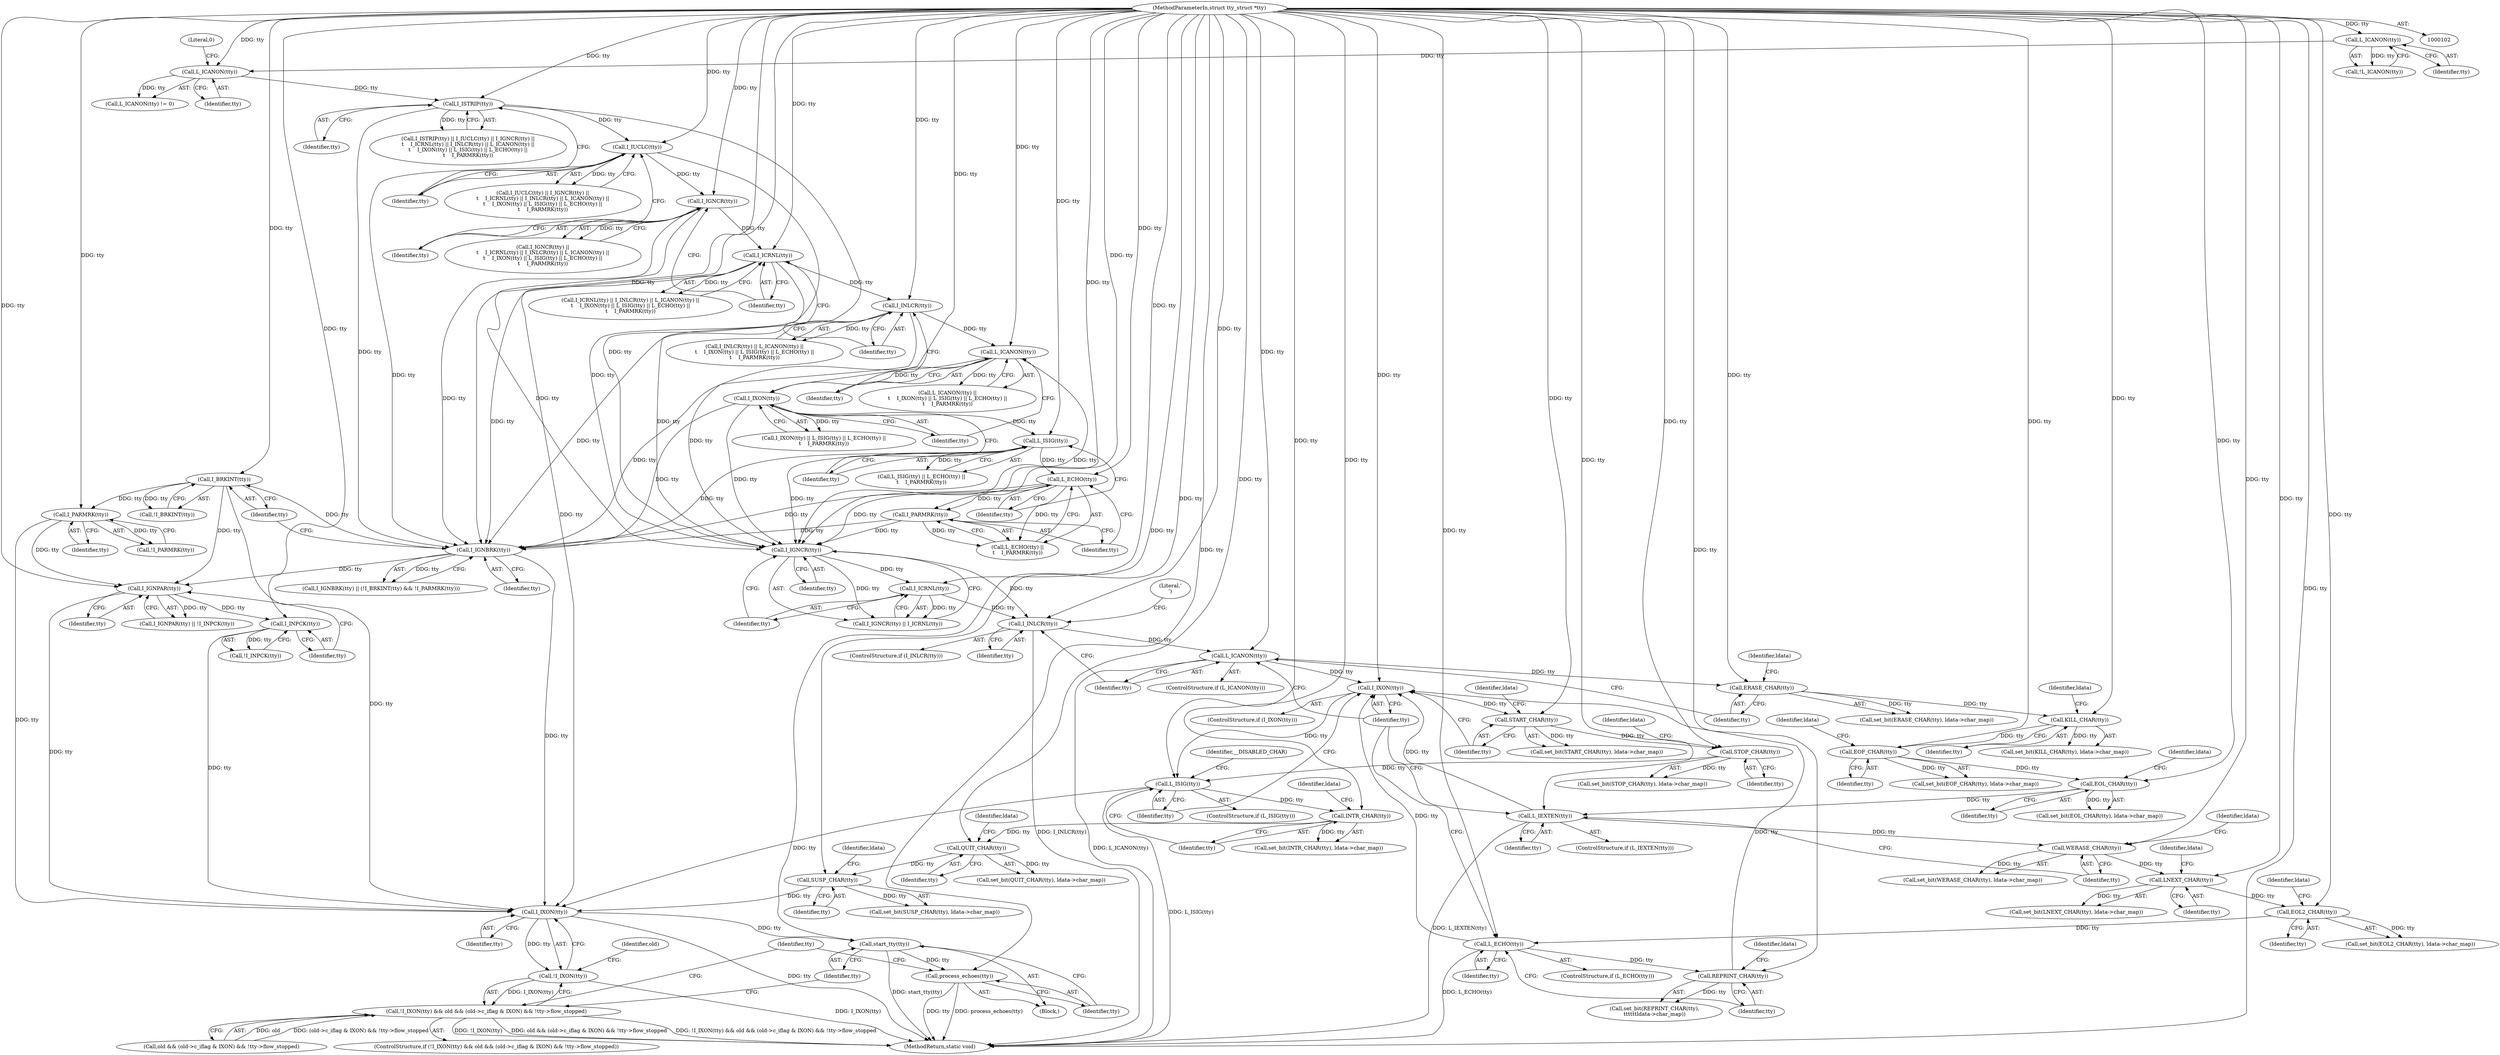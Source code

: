 digraph "0_linux_966031f340185eddd05affcf72b740549f056348_0@pointer" {
"1000434" [label="(Call,I_IXON(tty))"];
"1000404" [label="(Call,I_PARMRK(tty))"];
"1000401" [label="(Call,I_BRKINT(tty))"];
"1000397" [label="(Call,I_IGNBRK(tty))"];
"1000217" [label="(Call,I_ISTRIP(tty))"];
"1000212" [label="(Call,L_ICANON(tty))"];
"1000145" [label="(Call,L_ICANON(tty))"];
"1000103" [label="(MethodParameterIn,struct tty_struct *tty)"];
"1000243" [label="(Call,I_PARMRK(tty))"];
"1000241" [label="(Call,L_ECHO(tty))"];
"1000238" [label="(Call,L_ISIG(tty))"];
"1000235" [label="(Call,I_IXON(tty))"];
"1000232" [label="(Call,L_ICANON(tty))"];
"1000229" [label="(Call,I_INLCR(tty))"];
"1000226" [label="(Call,I_ICRNL(tty))"];
"1000223" [label="(Call,I_IGNCR(tty))"];
"1000220" [label="(Call,I_IUCLC(tty))"];
"1000408" [label="(Call,I_IGNPAR(tty))"];
"1000411" [label="(Call,I_INPCK(tty))"];
"1000367" [label="(Call,SUSP_CHAR(tty))"];
"1000361" [label="(Call,QUIT_CHAR(tty))"];
"1000355" [label="(Call,INTR_CHAR(tty))"];
"1000351" [label="(Call,L_ISIG(tty))"];
"1000335" [label="(Call,I_IXON(tty))"];
"1000304" [label="(Call,L_IEXTEN(tty))"];
"1000298" [label="(Call,EOL_CHAR(tty))"];
"1000287" [label="(Call,EOF_CHAR(tty))"];
"1000281" [label="(Call,KILL_CHAR(tty))"];
"1000275" [label="(Call,ERASE_CHAR(tty))"];
"1000271" [label="(Call,L_ICANON(tty))"];
"1000263" [label="(Call,I_INLCR(tty))"];
"1000253" [label="(Call,I_IGNCR(tty))"];
"1000255" [label="(Call,I_ICRNL(tty))"];
"1000329" [label="(Call,REPRINT_CHAR(tty))"];
"1000326" [label="(Call,L_ECHO(tty))"];
"1000320" [label="(Call,EOL2_CHAR(tty))"];
"1000314" [label="(Call,LNEXT_CHAR(tty))"];
"1000308" [label="(Call,WERASE_CHAR(tty))"];
"1000345" [label="(Call,STOP_CHAR(tty))"];
"1000339" [label="(Call,START_CHAR(tty))"];
"1000433" [label="(Call,!I_IXON(tty))"];
"1000432" [label="(Call,!I_IXON(tty) && old && (old->c_iflag & IXON) && !tty->flow_stopped)"];
"1000449" [label="(Call,start_tty(tty))"];
"1000451" [label="(Call,process_echoes(tty))"];
"1000227" [label="(Identifier,tty)"];
"1000224" [label="(Identifier,tty)"];
"1000400" [label="(Call,!I_BRKINT(tty))"];
"1000241" [label="(Call,L_ECHO(tty))"];
"1000226" [label="(Call,I_ICRNL(tty))"];
"1000275" [label="(Call,ERASE_CHAR(tty))"];
"1000463" [label="(MethodReturn,static void)"];
"1000367" [label="(Call,SUSP_CHAR(tty))"];
"1000252" [label="(Call,I_IGNCR(tty) || I_ICRNL(tty))"];
"1000264" [label="(Identifier,tty)"];
"1000335" [label="(Call,I_IXON(tty))"];
"1000272" [label="(Identifier,tty)"];
"1000364" [label="(Identifier,ldata)"];
"1000213" [label="(Identifier,tty)"];
"1000233" [label="(Identifier,tty)"];
"1000301" [label="(Identifier,ldata)"];
"1000405" [label="(Identifier,tty)"];
"1000432" [label="(Call,!I_IXON(tty) && old && (old->c_iflag & IXON) && !tty->flow_stopped)"];
"1000332" [label="(Identifier,ldata)"];
"1000298" [label="(Call,EOL_CHAR(tty))"];
"1000362" [label="(Identifier,tty)"];
"1000456" [label="(Identifier,tty)"];
"1000297" [label="(Call,set_bit(EOL_CHAR(tty), ldata->char_map))"];
"1000450" [label="(Identifier,tty)"];
"1000325" [label="(ControlStructure,if (L_ECHO(tty)))"];
"1000434" [label="(Call,I_IXON(tty))"];
"1000225" [label="(Call,I_ICRNL(tty) || I_INLCR(tty) || L_ICANON(tty) ||\n\t    I_IXON(tty) || L_ISIG(tty) || L_ECHO(tty) ||\n\t    I_PARMRK(tty))"];
"1000308" [label="(Call,WERASE_CHAR(tty))"];
"1000355" [label="(Call,INTR_CHAR(tty))"];
"1000404" [label="(Call,I_PARMRK(tty))"];
"1000222" [label="(Call,I_IGNCR(tty) ||\n\t    I_ICRNL(tty) || I_INLCR(tty) || L_ICANON(tty) ||\n\t    I_IXON(tty) || L_ISIG(tty) || L_ECHO(tty) ||\n\t    I_PARMRK(tty))"];
"1000270" [label="(ControlStructure,if (L_ICANON(tty)))"];
"1000339" [label="(Call,START_CHAR(tty))"];
"1000361" [label="(Call,QUIT_CHAR(tty))"];
"1000299" [label="(Identifier,tty)"];
"1000330" [label="(Identifier,tty)"];
"1000336" [label="(Identifier,tty)"];
"1000366" [label="(Call,set_bit(SUSP_CHAR(tty), ldata->char_map))"];
"1000329" [label="(Call,REPRINT_CHAR(tty))"];
"1000286" [label="(Call,set_bit(EOF_CHAR(tty), ldata->char_map))"];
"1000253" [label="(Call,I_IGNCR(tty))"];
"1000212" [label="(Call,L_ICANON(tty))"];
"1000433" [label="(Call,!I_IXON(tty))"];
"1000230" [label="(Identifier,tty)"];
"1000217" [label="(Call,I_ISTRIP(tty))"];
"1000327" [label="(Identifier,tty)"];
"1000144" [label="(Call,!L_ICANON(tty))"];
"1000229" [label="(Call,I_INLCR(tty))"];
"1000410" [label="(Call,!I_INPCK(tty))"];
"1000345" [label="(Call,STOP_CHAR(tty))"];
"1000235" [label="(Call,I_IXON(tty))"];
"1000323" [label="(Identifier,ldata)"];
"1000326" [label="(Call,L_ECHO(tty))"];
"1000242" [label="(Identifier,tty)"];
"1000352" [label="(Identifier,tty)"];
"1000282" [label="(Identifier,tty)"];
"1000284" [label="(Identifier,ldata)"];
"1000437" [label="(Identifier,old)"];
"1000228" [label="(Call,I_INLCR(tty) || L_ICANON(tty) ||\n\t    I_IXON(tty) || L_ISIG(tty) || L_ECHO(tty) ||\n\t    I_PARMRK(tty))"];
"1000350" [label="(ControlStructure,if (L_ISIG(tty)))"];
"1000287" [label="(Call,EOF_CHAR(tty))"];
"1000303" [label="(ControlStructure,if (L_IEXTEN(tty)))"];
"1000232" [label="(Call,L_ICANON(tty))"];
"1000412" [label="(Identifier,tty)"];
"1000396" [label="(Call,I_IGNBRK(tty) || (!I_BRKINT(tty) && !I_PARMRK(tty)))"];
"1000334" [label="(ControlStructure,if (I_IXON(tty)))"];
"1000305" [label="(Identifier,tty)"];
"1000216" [label="(Call,I_ISTRIP(tty) || I_IUCLC(tty) || I_IGNCR(tty) ||\n\t    I_ICRNL(tty) || I_INLCR(tty) || L_ICANON(tty) ||\n\t    I_IXON(tty) || L_ISIG(tty) || L_ECHO(tty) ||\n\t    I_PARMRK(tty))"];
"1000448" [label="(Block,)"];
"1000451" [label="(Call,process_echoes(tty))"];
"1000263" [label="(Call,I_INLCR(tty))"];
"1000452" [label="(Identifier,tty)"];
"1000409" [label="(Identifier,tty)"];
"1000254" [label="(Identifier,tty)"];
"1000411" [label="(Call,I_INPCK(tty))"];
"1000309" [label="(Identifier,tty)"];
"1000435" [label="(Identifier,tty)"];
"1000342" [label="(Identifier,ldata)"];
"1000314" [label="(Call,LNEXT_CHAR(tty))"];
"1000266" [label="(Literal,'\n')"];
"1000211" [label="(Call,L_ICANON(tty) != 0)"];
"1000240" [label="(Call,L_ECHO(tty) ||\n\t    I_PARMRK(tty))"];
"1000234" [label="(Call,I_IXON(tty) || L_ISIG(tty) || L_ECHO(tty) ||\n\t    I_PARMRK(tty))"];
"1000315" [label="(Identifier,tty)"];
"1000344" [label="(Call,set_bit(STOP_CHAR(tty), ldata->char_map))"];
"1000244" [label="(Identifier,tty)"];
"1000431" [label="(ControlStructure,if (!I_IXON(tty) && old && (old->c_iflag & IXON) && !tty->flow_stopped))"];
"1000407" [label="(Call,I_IGNPAR(tty) || !I_INPCK(tty))"];
"1000146" [label="(Identifier,tty)"];
"1000351" [label="(Call,L_ISIG(tty))"];
"1000290" [label="(Identifier,ldata)"];
"1000346" [label="(Identifier,tty)"];
"1000271" [label="(Call,L_ICANON(tty))"];
"1000238" [label="(Call,L_ISIG(tty))"];
"1000223" [label="(Call,I_IGNCR(tty))"];
"1000304" [label="(Call,L_IEXTEN(tty))"];
"1000401" [label="(Call,I_BRKINT(tty))"];
"1000449" [label="(Call,start_tty(tty))"];
"1000276" [label="(Identifier,tty)"];
"1000320" [label="(Call,EOL2_CHAR(tty))"];
"1000262" [label="(ControlStructure,if (I_INLCR(tty)))"];
"1000255" [label="(Call,I_ICRNL(tty))"];
"1000288" [label="(Identifier,tty)"];
"1000338" [label="(Call,set_bit(START_CHAR(tty), ldata->char_map))"];
"1000239" [label="(Identifier,tty)"];
"1000280" [label="(Call,set_bit(KILL_CHAR(tty), ldata->char_map))"];
"1000348" [label="(Identifier,ldata)"];
"1000321" [label="(Identifier,tty)"];
"1000220" [label="(Call,I_IUCLC(tty))"];
"1000436" [label="(Call,old && (old->c_iflag & IXON) && !tty->flow_stopped)"];
"1000218" [label="(Identifier,tty)"];
"1000313" [label="(Call,set_bit(LNEXT_CHAR(tty), ldata->char_map))"];
"1000368" [label="(Identifier,tty)"];
"1000354" [label="(Call,set_bit(INTR_CHAR(tty), ldata->char_map))"];
"1000256" [label="(Identifier,tty)"];
"1000219" [label="(Call,I_IUCLC(tty) || I_IGNCR(tty) ||\n\t    I_ICRNL(tty) || I_INLCR(tty) || L_ICANON(tty) ||\n\t    I_IXON(tty) || L_ISIG(tty) || L_ECHO(tty) ||\n\t    I_PARMRK(tty))"];
"1000145" [label="(Call,L_ICANON(tty))"];
"1000408" [label="(Call,I_IGNPAR(tty))"];
"1000214" [label="(Literal,0)"];
"1000311" [label="(Identifier,ldata)"];
"1000397" [label="(Call,I_IGNBRK(tty))"];
"1000281" [label="(Call,KILL_CHAR(tty))"];
"1000402" [label="(Identifier,tty)"];
"1000236" [label="(Identifier,tty)"];
"1000328" [label="(Call,set_bit(REPRINT_CHAR(tty),\n\t\t\t\t\t\tldata->char_map))"];
"1000370" [label="(Identifier,ldata)"];
"1000103" [label="(MethodParameterIn,struct tty_struct *tty)"];
"1000356" [label="(Identifier,tty)"];
"1000358" [label="(Identifier,ldata)"];
"1000221" [label="(Identifier,tty)"];
"1000231" [label="(Call,L_ICANON(tty) ||\n\t    I_IXON(tty) || L_ISIG(tty) || L_ECHO(tty) ||\n\t    I_PARMRK(tty))"];
"1000373" [label="(Identifier,__DISABLED_CHAR)"];
"1000237" [label="(Call,L_ISIG(tty) || L_ECHO(tty) ||\n\t    I_PARMRK(tty))"];
"1000319" [label="(Call,set_bit(EOL2_CHAR(tty), ldata->char_map))"];
"1000243" [label="(Call,I_PARMRK(tty))"];
"1000340" [label="(Identifier,tty)"];
"1000398" [label="(Identifier,tty)"];
"1000360" [label="(Call,set_bit(QUIT_CHAR(tty), ldata->char_map))"];
"1000317" [label="(Identifier,ldata)"];
"1000278" [label="(Identifier,ldata)"];
"1000307" [label="(Call,set_bit(WERASE_CHAR(tty), ldata->char_map))"];
"1000403" [label="(Call,!I_PARMRK(tty))"];
"1000274" [label="(Call,set_bit(ERASE_CHAR(tty), ldata->char_map))"];
"1000434" -> "1000433"  [label="AST: "];
"1000434" -> "1000435"  [label="CFG: "];
"1000435" -> "1000434"  [label="AST: "];
"1000433" -> "1000434"  [label="CFG: "];
"1000434" -> "1000463"  [label="DDG: tty"];
"1000434" -> "1000433"  [label="DDG: tty"];
"1000404" -> "1000434"  [label="DDG: tty"];
"1000397" -> "1000434"  [label="DDG: tty"];
"1000408" -> "1000434"  [label="DDG: tty"];
"1000411" -> "1000434"  [label="DDG: tty"];
"1000401" -> "1000434"  [label="DDG: tty"];
"1000367" -> "1000434"  [label="DDG: tty"];
"1000351" -> "1000434"  [label="DDG: tty"];
"1000103" -> "1000434"  [label="DDG: tty"];
"1000434" -> "1000449"  [label="DDG: tty"];
"1000404" -> "1000403"  [label="AST: "];
"1000404" -> "1000405"  [label="CFG: "];
"1000405" -> "1000404"  [label="AST: "];
"1000403" -> "1000404"  [label="CFG: "];
"1000404" -> "1000403"  [label="DDG: tty"];
"1000401" -> "1000404"  [label="DDG: tty"];
"1000103" -> "1000404"  [label="DDG: tty"];
"1000404" -> "1000408"  [label="DDG: tty"];
"1000401" -> "1000400"  [label="AST: "];
"1000401" -> "1000402"  [label="CFG: "];
"1000402" -> "1000401"  [label="AST: "];
"1000400" -> "1000401"  [label="CFG: "];
"1000401" -> "1000400"  [label="DDG: tty"];
"1000397" -> "1000401"  [label="DDG: tty"];
"1000103" -> "1000401"  [label="DDG: tty"];
"1000401" -> "1000408"  [label="DDG: tty"];
"1000397" -> "1000396"  [label="AST: "];
"1000397" -> "1000398"  [label="CFG: "];
"1000398" -> "1000397"  [label="AST: "];
"1000402" -> "1000397"  [label="CFG: "];
"1000396" -> "1000397"  [label="CFG: "];
"1000397" -> "1000396"  [label="DDG: tty"];
"1000217" -> "1000397"  [label="DDG: tty"];
"1000243" -> "1000397"  [label="DDG: tty"];
"1000223" -> "1000397"  [label="DDG: tty"];
"1000220" -> "1000397"  [label="DDG: tty"];
"1000226" -> "1000397"  [label="DDG: tty"];
"1000235" -> "1000397"  [label="DDG: tty"];
"1000238" -> "1000397"  [label="DDG: tty"];
"1000232" -> "1000397"  [label="DDG: tty"];
"1000229" -> "1000397"  [label="DDG: tty"];
"1000241" -> "1000397"  [label="DDG: tty"];
"1000103" -> "1000397"  [label="DDG: tty"];
"1000397" -> "1000408"  [label="DDG: tty"];
"1000217" -> "1000216"  [label="AST: "];
"1000217" -> "1000218"  [label="CFG: "];
"1000218" -> "1000217"  [label="AST: "];
"1000221" -> "1000217"  [label="CFG: "];
"1000216" -> "1000217"  [label="CFG: "];
"1000217" -> "1000216"  [label="DDG: tty"];
"1000212" -> "1000217"  [label="DDG: tty"];
"1000103" -> "1000217"  [label="DDG: tty"];
"1000217" -> "1000220"  [label="DDG: tty"];
"1000217" -> "1000253"  [label="DDG: tty"];
"1000212" -> "1000211"  [label="AST: "];
"1000212" -> "1000213"  [label="CFG: "];
"1000213" -> "1000212"  [label="AST: "];
"1000214" -> "1000212"  [label="CFG: "];
"1000212" -> "1000211"  [label="DDG: tty"];
"1000145" -> "1000212"  [label="DDG: tty"];
"1000103" -> "1000212"  [label="DDG: tty"];
"1000145" -> "1000144"  [label="AST: "];
"1000145" -> "1000146"  [label="CFG: "];
"1000146" -> "1000145"  [label="AST: "];
"1000144" -> "1000145"  [label="CFG: "];
"1000145" -> "1000144"  [label="DDG: tty"];
"1000103" -> "1000145"  [label="DDG: tty"];
"1000103" -> "1000102"  [label="AST: "];
"1000103" -> "1000463"  [label="DDG: tty"];
"1000103" -> "1000220"  [label="DDG: tty"];
"1000103" -> "1000223"  [label="DDG: tty"];
"1000103" -> "1000226"  [label="DDG: tty"];
"1000103" -> "1000229"  [label="DDG: tty"];
"1000103" -> "1000232"  [label="DDG: tty"];
"1000103" -> "1000235"  [label="DDG: tty"];
"1000103" -> "1000238"  [label="DDG: tty"];
"1000103" -> "1000241"  [label="DDG: tty"];
"1000103" -> "1000243"  [label="DDG: tty"];
"1000103" -> "1000253"  [label="DDG: tty"];
"1000103" -> "1000255"  [label="DDG: tty"];
"1000103" -> "1000263"  [label="DDG: tty"];
"1000103" -> "1000271"  [label="DDG: tty"];
"1000103" -> "1000275"  [label="DDG: tty"];
"1000103" -> "1000281"  [label="DDG: tty"];
"1000103" -> "1000287"  [label="DDG: tty"];
"1000103" -> "1000298"  [label="DDG: tty"];
"1000103" -> "1000304"  [label="DDG: tty"];
"1000103" -> "1000308"  [label="DDG: tty"];
"1000103" -> "1000314"  [label="DDG: tty"];
"1000103" -> "1000320"  [label="DDG: tty"];
"1000103" -> "1000326"  [label="DDG: tty"];
"1000103" -> "1000329"  [label="DDG: tty"];
"1000103" -> "1000335"  [label="DDG: tty"];
"1000103" -> "1000339"  [label="DDG: tty"];
"1000103" -> "1000345"  [label="DDG: tty"];
"1000103" -> "1000351"  [label="DDG: tty"];
"1000103" -> "1000355"  [label="DDG: tty"];
"1000103" -> "1000361"  [label="DDG: tty"];
"1000103" -> "1000367"  [label="DDG: tty"];
"1000103" -> "1000408"  [label="DDG: tty"];
"1000103" -> "1000411"  [label="DDG: tty"];
"1000103" -> "1000449"  [label="DDG: tty"];
"1000103" -> "1000451"  [label="DDG: tty"];
"1000243" -> "1000240"  [label="AST: "];
"1000243" -> "1000244"  [label="CFG: "];
"1000244" -> "1000243"  [label="AST: "];
"1000240" -> "1000243"  [label="CFG: "];
"1000243" -> "1000240"  [label="DDG: tty"];
"1000241" -> "1000243"  [label="DDG: tty"];
"1000243" -> "1000253"  [label="DDG: tty"];
"1000241" -> "1000240"  [label="AST: "];
"1000241" -> "1000242"  [label="CFG: "];
"1000242" -> "1000241"  [label="AST: "];
"1000244" -> "1000241"  [label="CFG: "];
"1000240" -> "1000241"  [label="CFG: "];
"1000241" -> "1000240"  [label="DDG: tty"];
"1000238" -> "1000241"  [label="DDG: tty"];
"1000241" -> "1000253"  [label="DDG: tty"];
"1000238" -> "1000237"  [label="AST: "];
"1000238" -> "1000239"  [label="CFG: "];
"1000239" -> "1000238"  [label="AST: "];
"1000242" -> "1000238"  [label="CFG: "];
"1000237" -> "1000238"  [label="CFG: "];
"1000238" -> "1000237"  [label="DDG: tty"];
"1000235" -> "1000238"  [label="DDG: tty"];
"1000238" -> "1000253"  [label="DDG: tty"];
"1000235" -> "1000234"  [label="AST: "];
"1000235" -> "1000236"  [label="CFG: "];
"1000236" -> "1000235"  [label="AST: "];
"1000239" -> "1000235"  [label="CFG: "];
"1000234" -> "1000235"  [label="CFG: "];
"1000235" -> "1000234"  [label="DDG: tty"];
"1000232" -> "1000235"  [label="DDG: tty"];
"1000235" -> "1000253"  [label="DDG: tty"];
"1000232" -> "1000231"  [label="AST: "];
"1000232" -> "1000233"  [label="CFG: "];
"1000233" -> "1000232"  [label="AST: "];
"1000236" -> "1000232"  [label="CFG: "];
"1000231" -> "1000232"  [label="CFG: "];
"1000232" -> "1000231"  [label="DDG: tty"];
"1000229" -> "1000232"  [label="DDG: tty"];
"1000232" -> "1000253"  [label="DDG: tty"];
"1000229" -> "1000228"  [label="AST: "];
"1000229" -> "1000230"  [label="CFG: "];
"1000230" -> "1000229"  [label="AST: "];
"1000233" -> "1000229"  [label="CFG: "];
"1000228" -> "1000229"  [label="CFG: "];
"1000229" -> "1000228"  [label="DDG: tty"];
"1000226" -> "1000229"  [label="DDG: tty"];
"1000229" -> "1000253"  [label="DDG: tty"];
"1000226" -> "1000225"  [label="AST: "];
"1000226" -> "1000227"  [label="CFG: "];
"1000227" -> "1000226"  [label="AST: "];
"1000230" -> "1000226"  [label="CFG: "];
"1000225" -> "1000226"  [label="CFG: "];
"1000226" -> "1000225"  [label="DDG: tty"];
"1000223" -> "1000226"  [label="DDG: tty"];
"1000226" -> "1000253"  [label="DDG: tty"];
"1000223" -> "1000222"  [label="AST: "];
"1000223" -> "1000224"  [label="CFG: "];
"1000224" -> "1000223"  [label="AST: "];
"1000227" -> "1000223"  [label="CFG: "];
"1000222" -> "1000223"  [label="CFG: "];
"1000223" -> "1000222"  [label="DDG: tty"];
"1000220" -> "1000223"  [label="DDG: tty"];
"1000223" -> "1000253"  [label="DDG: tty"];
"1000220" -> "1000219"  [label="AST: "];
"1000220" -> "1000221"  [label="CFG: "];
"1000221" -> "1000220"  [label="AST: "];
"1000224" -> "1000220"  [label="CFG: "];
"1000219" -> "1000220"  [label="CFG: "];
"1000220" -> "1000219"  [label="DDG: tty"];
"1000220" -> "1000253"  [label="DDG: tty"];
"1000408" -> "1000407"  [label="AST: "];
"1000408" -> "1000409"  [label="CFG: "];
"1000409" -> "1000408"  [label="AST: "];
"1000412" -> "1000408"  [label="CFG: "];
"1000407" -> "1000408"  [label="CFG: "];
"1000408" -> "1000407"  [label="DDG: tty"];
"1000408" -> "1000411"  [label="DDG: tty"];
"1000411" -> "1000410"  [label="AST: "];
"1000411" -> "1000412"  [label="CFG: "];
"1000412" -> "1000411"  [label="AST: "];
"1000410" -> "1000411"  [label="CFG: "];
"1000411" -> "1000410"  [label="DDG: tty"];
"1000367" -> "1000366"  [label="AST: "];
"1000367" -> "1000368"  [label="CFG: "];
"1000368" -> "1000367"  [label="AST: "];
"1000370" -> "1000367"  [label="CFG: "];
"1000367" -> "1000366"  [label="DDG: tty"];
"1000361" -> "1000367"  [label="DDG: tty"];
"1000361" -> "1000360"  [label="AST: "];
"1000361" -> "1000362"  [label="CFG: "];
"1000362" -> "1000361"  [label="AST: "];
"1000364" -> "1000361"  [label="CFG: "];
"1000361" -> "1000360"  [label="DDG: tty"];
"1000355" -> "1000361"  [label="DDG: tty"];
"1000355" -> "1000354"  [label="AST: "];
"1000355" -> "1000356"  [label="CFG: "];
"1000356" -> "1000355"  [label="AST: "];
"1000358" -> "1000355"  [label="CFG: "];
"1000355" -> "1000354"  [label="DDG: tty"];
"1000351" -> "1000355"  [label="DDG: tty"];
"1000351" -> "1000350"  [label="AST: "];
"1000351" -> "1000352"  [label="CFG: "];
"1000352" -> "1000351"  [label="AST: "];
"1000356" -> "1000351"  [label="CFG: "];
"1000373" -> "1000351"  [label="CFG: "];
"1000351" -> "1000463"  [label="DDG: L_ISIG(tty)"];
"1000335" -> "1000351"  [label="DDG: tty"];
"1000345" -> "1000351"  [label="DDG: tty"];
"1000335" -> "1000334"  [label="AST: "];
"1000335" -> "1000336"  [label="CFG: "];
"1000336" -> "1000335"  [label="AST: "];
"1000340" -> "1000335"  [label="CFG: "];
"1000352" -> "1000335"  [label="CFG: "];
"1000304" -> "1000335"  [label="DDG: tty"];
"1000329" -> "1000335"  [label="DDG: tty"];
"1000271" -> "1000335"  [label="DDG: tty"];
"1000326" -> "1000335"  [label="DDG: tty"];
"1000335" -> "1000339"  [label="DDG: tty"];
"1000304" -> "1000303"  [label="AST: "];
"1000304" -> "1000305"  [label="CFG: "];
"1000305" -> "1000304"  [label="AST: "];
"1000309" -> "1000304"  [label="CFG: "];
"1000336" -> "1000304"  [label="CFG: "];
"1000304" -> "1000463"  [label="DDG: L_IEXTEN(tty)"];
"1000298" -> "1000304"  [label="DDG: tty"];
"1000304" -> "1000308"  [label="DDG: tty"];
"1000298" -> "1000297"  [label="AST: "];
"1000298" -> "1000299"  [label="CFG: "];
"1000299" -> "1000298"  [label="AST: "];
"1000301" -> "1000298"  [label="CFG: "];
"1000298" -> "1000297"  [label="DDG: tty"];
"1000287" -> "1000298"  [label="DDG: tty"];
"1000287" -> "1000286"  [label="AST: "];
"1000287" -> "1000288"  [label="CFG: "];
"1000288" -> "1000287"  [label="AST: "];
"1000290" -> "1000287"  [label="CFG: "];
"1000287" -> "1000286"  [label="DDG: tty"];
"1000281" -> "1000287"  [label="DDG: tty"];
"1000281" -> "1000280"  [label="AST: "];
"1000281" -> "1000282"  [label="CFG: "];
"1000282" -> "1000281"  [label="AST: "];
"1000284" -> "1000281"  [label="CFG: "];
"1000281" -> "1000280"  [label="DDG: tty"];
"1000275" -> "1000281"  [label="DDG: tty"];
"1000275" -> "1000274"  [label="AST: "];
"1000275" -> "1000276"  [label="CFG: "];
"1000276" -> "1000275"  [label="AST: "];
"1000278" -> "1000275"  [label="CFG: "];
"1000275" -> "1000274"  [label="DDG: tty"];
"1000271" -> "1000275"  [label="DDG: tty"];
"1000271" -> "1000270"  [label="AST: "];
"1000271" -> "1000272"  [label="CFG: "];
"1000272" -> "1000271"  [label="AST: "];
"1000276" -> "1000271"  [label="CFG: "];
"1000336" -> "1000271"  [label="CFG: "];
"1000271" -> "1000463"  [label="DDG: L_ICANON(tty)"];
"1000263" -> "1000271"  [label="DDG: tty"];
"1000263" -> "1000262"  [label="AST: "];
"1000263" -> "1000264"  [label="CFG: "];
"1000264" -> "1000263"  [label="AST: "];
"1000266" -> "1000263"  [label="CFG: "];
"1000272" -> "1000263"  [label="CFG: "];
"1000263" -> "1000463"  [label="DDG: I_INLCR(tty)"];
"1000253" -> "1000263"  [label="DDG: tty"];
"1000255" -> "1000263"  [label="DDG: tty"];
"1000253" -> "1000252"  [label="AST: "];
"1000253" -> "1000254"  [label="CFG: "];
"1000254" -> "1000253"  [label="AST: "];
"1000256" -> "1000253"  [label="CFG: "];
"1000252" -> "1000253"  [label="CFG: "];
"1000253" -> "1000252"  [label="DDG: tty"];
"1000253" -> "1000255"  [label="DDG: tty"];
"1000255" -> "1000252"  [label="AST: "];
"1000255" -> "1000256"  [label="CFG: "];
"1000256" -> "1000255"  [label="AST: "];
"1000252" -> "1000255"  [label="CFG: "];
"1000255" -> "1000252"  [label="DDG: tty"];
"1000329" -> "1000328"  [label="AST: "];
"1000329" -> "1000330"  [label="CFG: "];
"1000330" -> "1000329"  [label="AST: "];
"1000332" -> "1000329"  [label="CFG: "];
"1000329" -> "1000328"  [label="DDG: tty"];
"1000326" -> "1000329"  [label="DDG: tty"];
"1000326" -> "1000325"  [label="AST: "];
"1000326" -> "1000327"  [label="CFG: "];
"1000327" -> "1000326"  [label="AST: "];
"1000330" -> "1000326"  [label="CFG: "];
"1000336" -> "1000326"  [label="CFG: "];
"1000326" -> "1000463"  [label="DDG: L_ECHO(tty)"];
"1000320" -> "1000326"  [label="DDG: tty"];
"1000320" -> "1000319"  [label="AST: "];
"1000320" -> "1000321"  [label="CFG: "];
"1000321" -> "1000320"  [label="AST: "];
"1000323" -> "1000320"  [label="CFG: "];
"1000320" -> "1000319"  [label="DDG: tty"];
"1000314" -> "1000320"  [label="DDG: tty"];
"1000314" -> "1000313"  [label="AST: "];
"1000314" -> "1000315"  [label="CFG: "];
"1000315" -> "1000314"  [label="AST: "];
"1000317" -> "1000314"  [label="CFG: "];
"1000314" -> "1000313"  [label="DDG: tty"];
"1000308" -> "1000314"  [label="DDG: tty"];
"1000308" -> "1000307"  [label="AST: "];
"1000308" -> "1000309"  [label="CFG: "];
"1000309" -> "1000308"  [label="AST: "];
"1000311" -> "1000308"  [label="CFG: "];
"1000308" -> "1000307"  [label="DDG: tty"];
"1000345" -> "1000344"  [label="AST: "];
"1000345" -> "1000346"  [label="CFG: "];
"1000346" -> "1000345"  [label="AST: "];
"1000348" -> "1000345"  [label="CFG: "];
"1000345" -> "1000344"  [label="DDG: tty"];
"1000339" -> "1000345"  [label="DDG: tty"];
"1000339" -> "1000338"  [label="AST: "];
"1000339" -> "1000340"  [label="CFG: "];
"1000340" -> "1000339"  [label="AST: "];
"1000342" -> "1000339"  [label="CFG: "];
"1000339" -> "1000338"  [label="DDG: tty"];
"1000433" -> "1000432"  [label="AST: "];
"1000437" -> "1000433"  [label="CFG: "];
"1000432" -> "1000433"  [label="CFG: "];
"1000433" -> "1000463"  [label="DDG: I_IXON(tty)"];
"1000433" -> "1000432"  [label="DDG: I_IXON(tty)"];
"1000432" -> "1000431"  [label="AST: "];
"1000432" -> "1000436"  [label="CFG: "];
"1000436" -> "1000432"  [label="AST: "];
"1000450" -> "1000432"  [label="CFG: "];
"1000456" -> "1000432"  [label="CFG: "];
"1000432" -> "1000463"  [label="DDG: old && (old->c_iflag & IXON) && !tty->flow_stopped"];
"1000432" -> "1000463"  [label="DDG: !I_IXON(tty) && old && (old->c_iflag & IXON) && !tty->flow_stopped"];
"1000432" -> "1000463"  [label="DDG: !I_IXON(tty)"];
"1000436" -> "1000432"  [label="DDG: old"];
"1000436" -> "1000432"  [label="DDG: (old->c_iflag & IXON) && !tty->flow_stopped"];
"1000449" -> "1000448"  [label="AST: "];
"1000449" -> "1000450"  [label="CFG: "];
"1000450" -> "1000449"  [label="AST: "];
"1000452" -> "1000449"  [label="CFG: "];
"1000449" -> "1000463"  [label="DDG: start_tty(tty)"];
"1000449" -> "1000451"  [label="DDG: tty"];
"1000451" -> "1000448"  [label="AST: "];
"1000451" -> "1000452"  [label="CFG: "];
"1000452" -> "1000451"  [label="AST: "];
"1000456" -> "1000451"  [label="CFG: "];
"1000451" -> "1000463"  [label="DDG: tty"];
"1000451" -> "1000463"  [label="DDG: process_echoes(tty)"];
}
